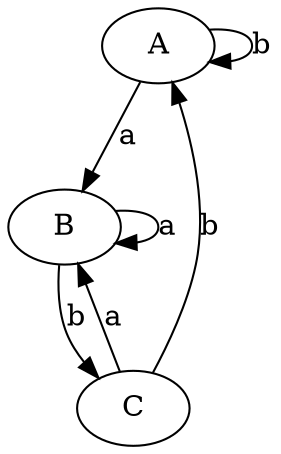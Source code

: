 // minDFA
digraph {
	A [label=A]
	B [label=B]
	C [label=C]
	A -> B [label=a]
	A -> A [label=b]
	B -> B [label=a]
	B -> C [label=b]
	C -> B [label=a]
	C -> A [label=b]
}
